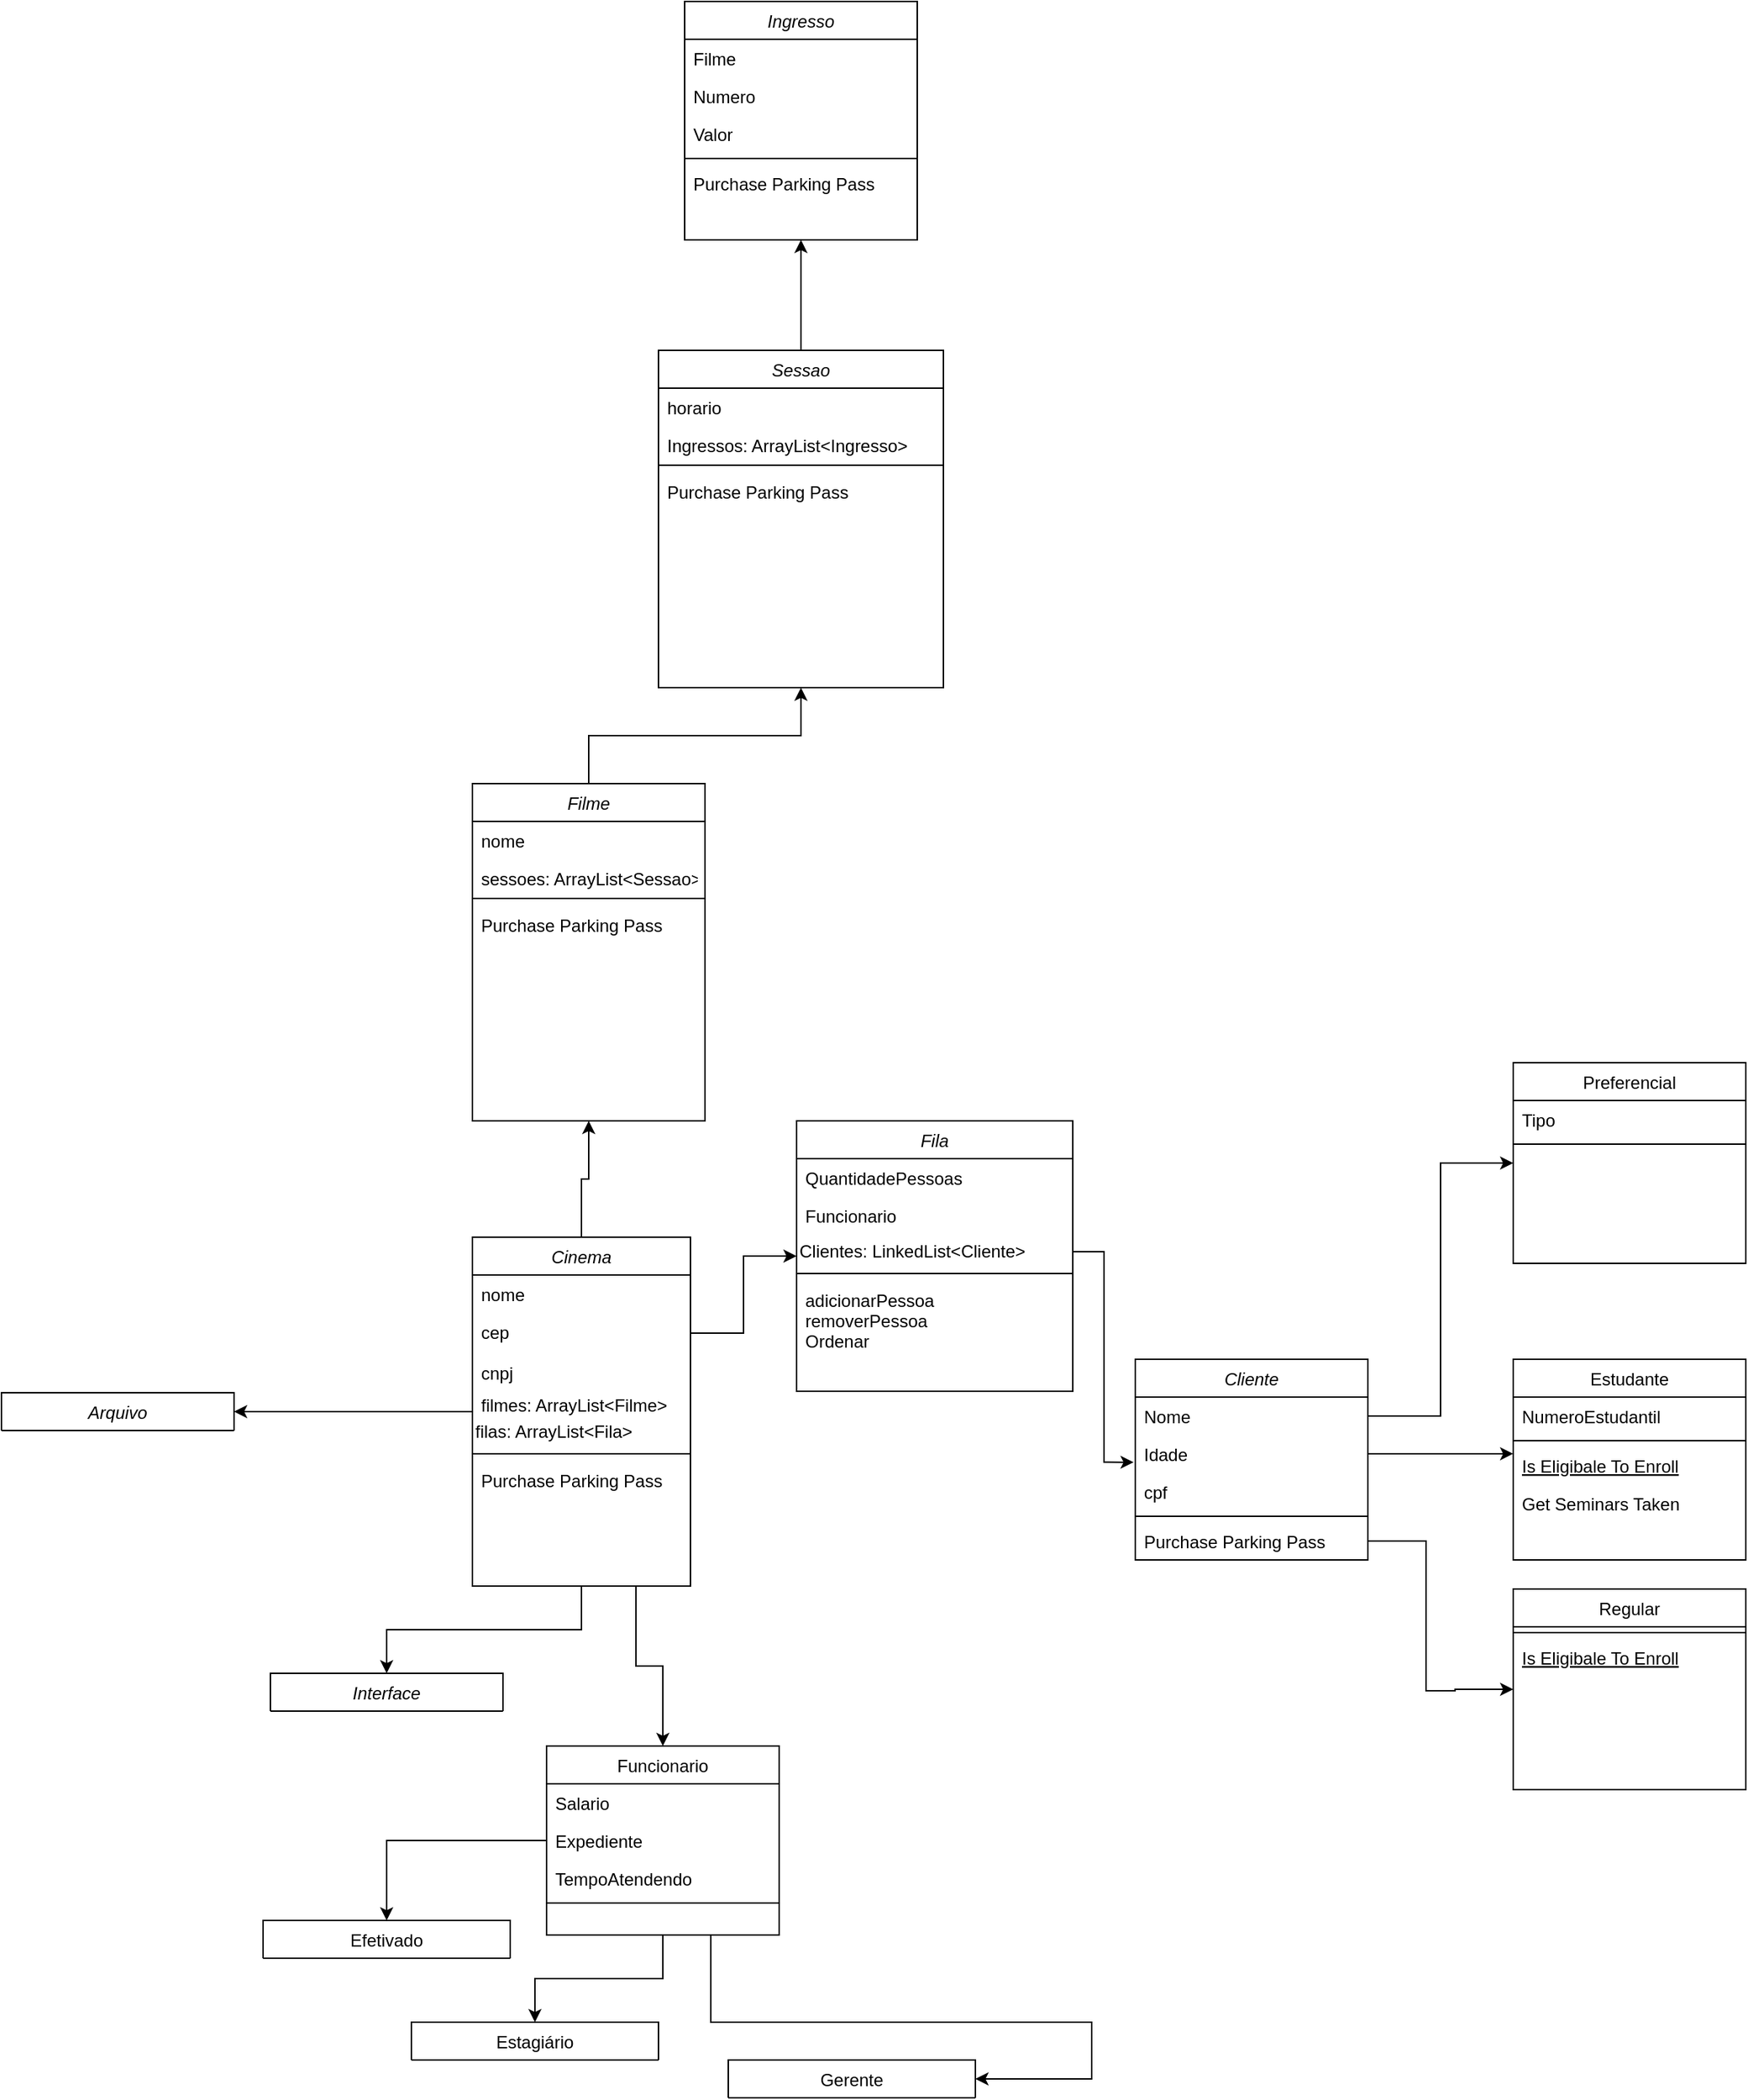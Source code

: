 <mxfile version="13.6.2" type="device"><diagram id="C5RBs43oDa-KdzZeNtuy" name="Page-1"><mxGraphModel dx="1952" dy="2953" grid="1" gridSize="10" guides="1" tooltips="1" connect="1" arrows="1" fold="1" page="1" pageScale="1" pageWidth="827" pageHeight="1169" math="0" shadow="0"><root><mxCell id="WIyWlLk6GJQsqaUBKTNV-0"/><mxCell id="WIyWlLk6GJQsqaUBKTNV-1" parent="WIyWlLk6GJQsqaUBKTNV-0"/><mxCell id="8qAy47D_U7EYgPTvXpOX-14" value="" style="edgeStyle=orthogonalEdgeStyle;rounded=0;orthogonalLoop=1;jettySize=auto;html=1;entryX=0.5;entryY=0;entryDx=0;entryDy=0;" parent="WIyWlLk6GJQsqaUBKTNV-1" source="zkfFHV4jXpPFQw0GAbJ--13" target="8qAy47D_U7EYgPTvXpOX-10" edge="1"><mxGeometry relative="1" as="geometry"><mxPoint x="290" y="164" as="targetPoint"/></mxGeometry></mxCell><mxCell id="8qAy47D_U7EYgPTvXpOX-19" value="" style="edgeStyle=orthogonalEdgeStyle;rounded=0;orthogonalLoop=1;jettySize=auto;html=1;" parent="WIyWlLk6GJQsqaUBKTNV-1" source="zkfFHV4jXpPFQw0GAbJ--13" target="8qAy47D_U7EYgPTvXpOX-15" edge="1"><mxGeometry relative="1" as="geometry"/></mxCell><mxCell id="8qAy47D_U7EYgPTvXpOX-46" value="" style="edgeStyle=orthogonalEdgeStyle;rounded=0;orthogonalLoop=1;jettySize=auto;html=1;" parent="WIyWlLk6GJQsqaUBKTNV-1" source="zkfFHV4jXpPFQw0GAbJ--13" target="8qAy47D_U7EYgPTvXpOX-42" edge="1"><mxGeometry relative="1" as="geometry"><Array as="points"><mxPoint x="418" y="90"/><mxPoint x="680" y="90"/></Array></mxGeometry></mxCell><mxCell id="8qAy47D_U7EYgPTvXpOX-72" value="" style="edgeStyle=orthogonalEdgeStyle;rounded=0;orthogonalLoop=1;jettySize=auto;html=1;" parent="WIyWlLk6GJQsqaUBKTNV-1" source="8qAy47D_U7EYgPTvXpOX-54" target="8qAy47D_U7EYgPTvXpOX-66" edge="1"><mxGeometry relative="1" as="geometry"/></mxCell><mxCell id="8qAy47D_U7EYgPTvXpOX-79" value="" style="edgeStyle=orthogonalEdgeStyle;rounded=0;orthogonalLoop=1;jettySize=auto;html=1;" parent="WIyWlLk6GJQsqaUBKTNV-1" source="8qAy47D_U7EYgPTvXpOX-54" target="8qAy47D_U7EYgPTvXpOX-73" edge="1"><mxGeometry relative="1" as="geometry"/></mxCell><mxCell id="0bNSkPwAPcZ9fT7OjKnV-18" value="" style="edgeStyle=orthogonalEdgeStyle;rounded=0;orthogonalLoop=1;jettySize=auto;html=1;" parent="WIyWlLk6GJQsqaUBKTNV-1" source="8qAy47D_U7EYgPTvXpOX-54" target="0bNSkPwAPcZ9fT7OjKnV-10" edge="1"><mxGeometry relative="1" as="geometry"/></mxCell><mxCell id="17VTfdIUhDgHGb9qxA4u-7" style="edgeStyle=orthogonalEdgeStyle;rounded=0;orthogonalLoop=1;jettySize=auto;html=1;exitX=0.75;exitY=1;exitDx=0;exitDy=0;" edge="1" parent="WIyWlLk6GJQsqaUBKTNV-1" source="8qAy47D_U7EYgPTvXpOX-54" target="zkfFHV4jXpPFQw0GAbJ--13"><mxGeometry relative="1" as="geometry"/></mxCell><mxCell id="8qAy47D_U7EYgPTvXpOX-54" value="Cinema" style="swimlane;fontStyle=2;align=center;verticalAlign=top;childLayout=stackLayout;horizontal=1;startSize=26;horizontalStack=0;resizeParent=1;resizeLast=0;collapsible=1;marginBottom=0;rounded=0;shadow=0;strokeWidth=1;" parent="WIyWlLk6GJQsqaUBKTNV-1" vertex="1"><mxGeometry x="254" y="-450" width="150" height="240" as="geometry"><mxRectangle x="254" y="-450" width="176" height="26" as="alternateBounds"/></mxGeometry></mxCell><mxCell id="8qAy47D_U7EYgPTvXpOX-55" value="nome" style="text;align=left;verticalAlign=top;spacingLeft=4;spacingRight=4;overflow=hidden;rotatable=0;points=[[0,0.5],[1,0.5]];portConstraint=eastwest;" parent="8qAy47D_U7EYgPTvXpOX-54" vertex="1"><mxGeometry y="26" width="150" height="26" as="geometry"/></mxCell><mxCell id="8qAy47D_U7EYgPTvXpOX-56" value="cep" style="text;align=left;verticalAlign=top;spacingLeft=4;spacingRight=4;overflow=hidden;rotatable=0;points=[[0,0.5],[1,0.5]];portConstraint=eastwest;rounded=0;shadow=0;html=0;" parent="8qAy47D_U7EYgPTvXpOX-54" vertex="1"><mxGeometry y="52" width="150" height="28" as="geometry"/></mxCell><mxCell id="8qAy47D_U7EYgPTvXpOX-57" value="cnpj" style="text;align=left;verticalAlign=top;spacingLeft=4;spacingRight=4;overflow=hidden;rotatable=0;points=[[0,0.5],[1,0.5]];portConstraint=eastwest;rounded=0;shadow=0;html=0;" parent="8qAy47D_U7EYgPTvXpOX-54" vertex="1"><mxGeometry y="80" width="150" height="22" as="geometry"/></mxCell><mxCell id="0bNSkPwAPcZ9fT7OjKnV-9" value="filmes: ArrayList&lt;Filme&gt;" style="text;align=left;verticalAlign=top;spacingLeft=4;spacingRight=4;overflow=hidden;rotatable=0;points=[[0,0.5],[1,0.5]];portConstraint=eastwest;rounded=0;shadow=0;html=0;" parent="8qAy47D_U7EYgPTvXpOX-54" vertex="1"><mxGeometry y="102" width="150" height="22" as="geometry"/></mxCell><mxCell id="17VTfdIUhDgHGb9qxA4u-11" value="&lt;br&gt;&lt;div align=&quot;left&quot;&gt;&lt;br&gt;&lt;/div&gt;&lt;div align=&quot;left&quot;&gt;filas: ArrayList&amp;lt;Fila&amp;gt;&lt;/div&gt;&lt;div align=&quot;left&quot;&gt;&lt;br&gt;&lt;br&gt;&lt;/div&gt;" style="text;html=1;strokeColor=none;fillColor=none;align=left;verticalAlign=middle;whiteSpace=wrap;rounded=0;" vertex="1" parent="8qAy47D_U7EYgPTvXpOX-54"><mxGeometry y="124" width="150" height="20" as="geometry"/></mxCell><mxCell id="8qAy47D_U7EYgPTvXpOX-58" value="" style="line;html=1;strokeWidth=1;align=left;verticalAlign=middle;spacingTop=-1;spacingLeft=3;spacingRight=3;rotatable=0;labelPosition=right;points=[];portConstraint=eastwest;" parent="8qAy47D_U7EYgPTvXpOX-54" vertex="1"><mxGeometry y="144" width="150" height="10" as="geometry"/></mxCell><mxCell id="8qAy47D_U7EYgPTvXpOX-59" value="Purchase Parking Pass" style="text;align=left;verticalAlign=top;spacingLeft=4;spacingRight=4;overflow=hidden;rotatable=0;points=[[0,0.5],[1,0.5]];portConstraint=eastwest;" parent="8qAy47D_U7EYgPTvXpOX-54" vertex="1"><mxGeometry y="154" width="150" height="26" as="geometry"/></mxCell><mxCell id="0bNSkPwAPcZ9fT7OjKnV-8" style="edgeStyle=orthogonalEdgeStyle;rounded=0;orthogonalLoop=1;jettySize=auto;html=1;exitX=0.5;exitY=0;exitDx=0;exitDy=0;entryX=0.5;entryY=1;entryDx=0;entryDy=0;" parent="WIyWlLk6GJQsqaUBKTNV-1" source="0bNSkPwAPcZ9fT7OjKnV-0" target="8qAy47D_U7EYgPTvXpOX-47" edge="1"><mxGeometry relative="1" as="geometry"/></mxCell><mxCell id="8qAy47D_U7EYgPTvXpOX-47" value="Ingresso" style="swimlane;fontStyle=2;align=center;verticalAlign=top;childLayout=stackLayout;horizontal=1;startSize=26;horizontalStack=0;resizeParent=1;resizeLast=0;collapsible=1;marginBottom=0;rounded=0;shadow=0;strokeWidth=1;" parent="WIyWlLk6GJQsqaUBKTNV-1" vertex="1"><mxGeometry x="400" y="-1300" width="160" height="164" as="geometry"><mxRectangle x="428" y="-108" width="160" height="26" as="alternateBounds"/></mxGeometry></mxCell><mxCell id="8qAy47D_U7EYgPTvXpOX-48" value="Filme" style="text;align=left;verticalAlign=top;spacingLeft=4;spacingRight=4;overflow=hidden;rotatable=0;points=[[0,0.5],[1,0.5]];portConstraint=eastwest;" parent="8qAy47D_U7EYgPTvXpOX-47" vertex="1"><mxGeometry y="26" width="160" height="26" as="geometry"/></mxCell><mxCell id="8qAy47D_U7EYgPTvXpOX-49" value="Numero" style="text;align=left;verticalAlign=top;spacingLeft=4;spacingRight=4;overflow=hidden;rotatable=0;points=[[0,0.5],[1,0.5]];portConstraint=eastwest;rounded=0;shadow=0;html=0;" parent="8qAy47D_U7EYgPTvXpOX-47" vertex="1"><mxGeometry y="52" width="160" height="26" as="geometry"/></mxCell><mxCell id="8qAy47D_U7EYgPTvXpOX-80" value="Valor" style="text;align=left;verticalAlign=top;spacingLeft=4;spacingRight=4;overflow=hidden;rotatable=0;points=[[0,0.5],[1,0.5]];portConstraint=eastwest;rounded=0;shadow=0;html=0;" parent="8qAy47D_U7EYgPTvXpOX-47" vertex="1"><mxGeometry y="78" width="160" height="26" as="geometry"/></mxCell><mxCell id="8qAy47D_U7EYgPTvXpOX-51" value="" style="line;html=1;strokeWidth=1;align=left;verticalAlign=middle;spacingTop=-1;spacingLeft=3;spacingRight=3;rotatable=0;labelPosition=right;points=[];portConstraint=eastwest;" parent="8qAy47D_U7EYgPTvXpOX-47" vertex="1"><mxGeometry y="104" width="160" height="8" as="geometry"/></mxCell><mxCell id="8qAy47D_U7EYgPTvXpOX-52" value="Purchase Parking Pass" style="text;align=left;verticalAlign=top;spacingLeft=4;spacingRight=4;overflow=hidden;rotatable=0;points=[[0,0.5],[1,0.5]];portConstraint=eastwest;" parent="8qAy47D_U7EYgPTvXpOX-47" vertex="1"><mxGeometry y="112" width="160" height="26" as="geometry"/></mxCell><mxCell id="0bNSkPwAPcZ9fT7OjKnV-0" value="Sessao" style="swimlane;fontStyle=2;align=center;verticalAlign=top;childLayout=stackLayout;horizontal=1;startSize=26;horizontalStack=0;resizeParent=1;resizeLast=0;collapsible=1;marginBottom=0;rounded=0;shadow=0;strokeWidth=1;" parent="WIyWlLk6GJQsqaUBKTNV-1" vertex="1"><mxGeometry x="382" y="-1060" width="196" height="232" as="geometry"><mxRectangle x="254" y="-450" width="176" height="26" as="alternateBounds"/></mxGeometry></mxCell><mxCell id="0bNSkPwAPcZ9fT7OjKnV-1" value="horario" style="text;align=left;verticalAlign=top;spacingLeft=4;spacingRight=4;overflow=hidden;rotatable=0;points=[[0,0.5],[1,0.5]];portConstraint=eastwest;" parent="0bNSkPwAPcZ9fT7OjKnV-0" vertex="1"><mxGeometry y="26" width="196" height="26" as="geometry"/></mxCell><mxCell id="0bNSkPwAPcZ9fT7OjKnV-4" value="Ingressos: ArrayList&lt;Ingresso&gt;" style="text;align=left;verticalAlign=top;spacingLeft=4;spacingRight=4;overflow=hidden;rotatable=0;points=[[0,0.5],[1,0.5]];portConstraint=eastwest;rounded=0;shadow=0;html=0;" parent="0bNSkPwAPcZ9fT7OjKnV-0" vertex="1"><mxGeometry y="52" width="196" height="22" as="geometry"/></mxCell><mxCell id="0bNSkPwAPcZ9fT7OjKnV-5" value="" style="line;html=1;strokeWidth=1;align=left;verticalAlign=middle;spacingTop=-1;spacingLeft=3;spacingRight=3;rotatable=0;labelPosition=right;points=[];portConstraint=eastwest;" parent="0bNSkPwAPcZ9fT7OjKnV-0" vertex="1"><mxGeometry y="74" width="196" height="10" as="geometry"/></mxCell><mxCell id="0bNSkPwAPcZ9fT7OjKnV-6" value="Purchase Parking Pass" style="text;align=left;verticalAlign=top;spacingLeft=4;spacingRight=4;overflow=hidden;rotatable=0;points=[[0,0.5],[1,0.5]];portConstraint=eastwest;" parent="0bNSkPwAPcZ9fT7OjKnV-0" vertex="1"><mxGeometry y="84" width="196" height="26" as="geometry"/></mxCell><mxCell id="0bNSkPwAPcZ9fT7OjKnV-19" style="edgeStyle=orthogonalEdgeStyle;rounded=0;orthogonalLoop=1;jettySize=auto;html=1;exitX=0.5;exitY=0;exitDx=0;exitDy=0;entryX=0.5;entryY=1;entryDx=0;entryDy=0;" parent="WIyWlLk6GJQsqaUBKTNV-1" source="0bNSkPwAPcZ9fT7OjKnV-10" target="0bNSkPwAPcZ9fT7OjKnV-0" edge="1"><mxGeometry relative="1" as="geometry"/></mxCell><mxCell id="0bNSkPwAPcZ9fT7OjKnV-10" value="Filme" style="swimlane;fontStyle=2;align=center;verticalAlign=top;childLayout=stackLayout;horizontal=1;startSize=26;horizontalStack=0;resizeParent=1;resizeLast=0;collapsible=1;marginBottom=0;rounded=0;shadow=0;strokeWidth=1;" parent="WIyWlLk6GJQsqaUBKTNV-1" vertex="1"><mxGeometry x="254" y="-762" width="160" height="232" as="geometry"><mxRectangle x="254" y="-450" width="176" height="26" as="alternateBounds"/></mxGeometry></mxCell><mxCell id="0bNSkPwAPcZ9fT7OjKnV-11" value="nome" style="text;align=left;verticalAlign=top;spacingLeft=4;spacingRight=4;overflow=hidden;rotatable=0;points=[[0,0.5],[1,0.5]];portConstraint=eastwest;" parent="0bNSkPwAPcZ9fT7OjKnV-10" vertex="1"><mxGeometry y="26" width="160" height="26" as="geometry"/></mxCell><mxCell id="0bNSkPwAPcZ9fT7OjKnV-14" value="sessoes: ArrayList&lt;Sessao&gt;" style="text;align=left;verticalAlign=top;spacingLeft=4;spacingRight=4;overflow=hidden;rotatable=0;points=[[0,0.5],[1,0.5]];portConstraint=eastwest;rounded=0;shadow=0;html=0;" parent="0bNSkPwAPcZ9fT7OjKnV-10" vertex="1"><mxGeometry y="52" width="160" height="22" as="geometry"/></mxCell><mxCell id="0bNSkPwAPcZ9fT7OjKnV-16" value="" style="line;html=1;strokeWidth=1;align=left;verticalAlign=middle;spacingTop=-1;spacingLeft=3;spacingRight=3;rotatable=0;labelPosition=right;points=[];portConstraint=eastwest;" parent="0bNSkPwAPcZ9fT7OjKnV-10" vertex="1"><mxGeometry y="74" width="160" height="10" as="geometry"/></mxCell><mxCell id="0bNSkPwAPcZ9fT7OjKnV-17" value="Purchase Parking Pass" style="text;align=left;verticalAlign=top;spacingLeft=4;spacingRight=4;overflow=hidden;rotatable=0;points=[[0,0.5],[1,0.5]];portConstraint=eastwest;" parent="0bNSkPwAPcZ9fT7OjKnV-10" vertex="1"><mxGeometry y="84" width="160" height="26" as="geometry"/></mxCell><mxCell id="17VTfdIUhDgHGb9qxA4u-0" value="Fila" style="swimlane;fontStyle=2;align=center;verticalAlign=top;childLayout=stackLayout;horizontal=1;startSize=26;horizontalStack=0;resizeParent=1;resizeLast=0;collapsible=1;marginBottom=0;rounded=0;shadow=0;strokeWidth=1;" vertex="1" parent="WIyWlLk6GJQsqaUBKTNV-1"><mxGeometry x="477" y="-530" width="190" height="186" as="geometry"><mxRectangle x="254" y="-450" width="176" height="26" as="alternateBounds"/></mxGeometry></mxCell><mxCell id="17VTfdIUhDgHGb9qxA4u-1" value="QuantidadePessoas" style="text;align=left;verticalAlign=top;spacingLeft=4;spacingRight=4;overflow=hidden;rotatable=0;points=[[0,0.5],[1,0.5]];portConstraint=eastwest;" vertex="1" parent="17VTfdIUhDgHGb9qxA4u-0"><mxGeometry y="26" width="190" height="26" as="geometry"/></mxCell><mxCell id="17VTfdIUhDgHGb9qxA4u-2" value="Funcionario" style="text;align=left;verticalAlign=top;spacingLeft=4;spacingRight=4;overflow=hidden;rotatable=0;points=[[0,0.5],[1,0.5]];portConstraint=eastwest;rounded=0;shadow=0;html=0;" vertex="1" parent="17VTfdIUhDgHGb9qxA4u-0"><mxGeometry y="52" width="190" height="28" as="geometry"/></mxCell><mxCell id="17VTfdIUhDgHGb9qxA4u-8" value="Clientes: LinkedList&amp;lt;Cliente&amp;gt;" style="text;html=1;strokeColor=none;fillColor=none;align=left;verticalAlign=middle;whiteSpace=wrap;rounded=0;" vertex="1" parent="17VTfdIUhDgHGb9qxA4u-0"><mxGeometry y="80" width="190" height="20" as="geometry"/></mxCell><mxCell id="17VTfdIUhDgHGb9qxA4u-3" value="" style="line;html=1;strokeWidth=1;align=left;verticalAlign=middle;spacingTop=-1;spacingLeft=3;spacingRight=3;rotatable=0;labelPosition=right;points=[];portConstraint=eastwest;" vertex="1" parent="17VTfdIUhDgHGb9qxA4u-0"><mxGeometry y="100" width="190" height="10" as="geometry"/></mxCell><mxCell id="17VTfdIUhDgHGb9qxA4u-4" value="adicionarPessoa&#xA;removerPessoa&#xA;Ordenar &#xA;" style="text;align=left;verticalAlign=top;spacingLeft=4;spacingRight=4;overflow=hidden;rotatable=0;points=[[0,0.5],[1,0.5]];portConstraint=eastwest;" vertex="1" parent="17VTfdIUhDgHGb9qxA4u-0"><mxGeometry y="110" width="190" height="76" as="geometry"/></mxCell><mxCell id="17VTfdIUhDgHGb9qxA4u-6" style="edgeStyle=orthogonalEdgeStyle;rounded=0;orthogonalLoop=1;jettySize=auto;html=1;exitX=1;exitY=0.5;exitDx=0;exitDy=0;entryX=0;entryY=0.5;entryDx=0;entryDy=0;" edge="1" parent="WIyWlLk6GJQsqaUBKTNV-1" source="8qAy47D_U7EYgPTvXpOX-56" target="17VTfdIUhDgHGb9qxA4u-0"><mxGeometry relative="1" as="geometry"/></mxCell><mxCell id="zkfFHV4jXpPFQw0GAbJ--13" value="Funcionario" style="swimlane;fontStyle=0;align=center;verticalAlign=top;childLayout=stackLayout;horizontal=1;startSize=26;horizontalStack=0;resizeParent=1;resizeLast=0;collapsible=1;marginBottom=0;rounded=0;shadow=0;strokeWidth=1;" parent="WIyWlLk6GJQsqaUBKTNV-1" vertex="1"><mxGeometry x="305" y="-100" width="160" height="130" as="geometry"><mxRectangle x="390" y="10" width="170" height="26" as="alternateBounds"/></mxGeometry></mxCell><mxCell id="zkfFHV4jXpPFQw0GAbJ--14" value="Salario" style="text;align=left;verticalAlign=top;spacingLeft=4;spacingRight=4;overflow=hidden;rotatable=0;points=[[0,0.5],[1,0.5]];portConstraint=eastwest;" parent="zkfFHV4jXpPFQw0GAbJ--13" vertex="1"><mxGeometry y="26" width="160" height="26" as="geometry"/></mxCell><mxCell id="8qAy47D_U7EYgPTvXpOX-85" value="Expediente" style="text;align=left;verticalAlign=top;spacingLeft=4;spacingRight=4;overflow=hidden;rotatable=0;points=[[0,0.5],[1,0.5]];portConstraint=eastwest;" parent="zkfFHV4jXpPFQw0GAbJ--13" vertex="1"><mxGeometry y="52" width="160" height="26" as="geometry"/></mxCell><mxCell id="8qAy47D_U7EYgPTvXpOX-86" value="TempoAtendendo" style="text;align=left;verticalAlign=top;spacingLeft=4;spacingRight=4;overflow=hidden;rotatable=0;points=[[0,0.5],[1,0.5]];portConstraint=eastwest;" parent="zkfFHV4jXpPFQw0GAbJ--13" vertex="1"><mxGeometry y="78" width="160" height="26" as="geometry"/></mxCell><mxCell id="zkfFHV4jXpPFQw0GAbJ--15" value="" style="line;html=1;strokeWidth=1;align=left;verticalAlign=middle;spacingTop=-1;spacingLeft=3;spacingRight=3;rotatable=0;labelPosition=right;points=[];portConstraint=eastwest;" parent="zkfFHV4jXpPFQw0GAbJ--13" vertex="1"><mxGeometry y="104" width="160" height="8" as="geometry"/></mxCell><mxCell id="17VTfdIUhDgHGb9qxA4u-20" style="edgeStyle=orthogonalEdgeStyle;rounded=0;orthogonalLoop=1;jettySize=auto;html=1;exitX=1;exitY=0.5;exitDx=0;exitDy=0;entryX=0;entryY=0.192;entryDx=0;entryDy=0;entryPerimeter=0;" edge="1" parent="WIyWlLk6GJQsqaUBKTNV-1" source="zkfFHV4jXpPFQw0GAbJ--3" target="8qAy47D_U7EYgPTvXpOX-31"><mxGeometry relative="1" as="geometry"/></mxCell><mxCell id="17VTfdIUhDgHGb9qxA4u-21" style="edgeStyle=orthogonalEdgeStyle;rounded=0;orthogonalLoop=1;jettySize=auto;html=1;exitX=1;exitY=0.5;exitDx=0;exitDy=0;entryX=0;entryY=0.5;entryDx=0;entryDy=0;" edge="1" parent="WIyWlLk6GJQsqaUBKTNV-1" source="zkfFHV4jXpPFQw0GAbJ--1" target="8qAy47D_U7EYgPTvXpOX-20"><mxGeometry relative="1" as="geometry"/></mxCell><mxCell id="17VTfdIUhDgHGb9qxA4u-22" style="edgeStyle=orthogonalEdgeStyle;rounded=0;orthogonalLoop=1;jettySize=auto;html=1;exitX=1;exitY=0.5;exitDx=0;exitDy=0;entryX=0;entryY=0.5;entryDx=0;entryDy=0;" edge="1" parent="WIyWlLk6GJQsqaUBKTNV-1" source="zkfFHV4jXpPFQw0GAbJ--5" target="17VTfdIUhDgHGb9qxA4u-14"><mxGeometry relative="1" as="geometry"><mxPoint x="930" y="-148" as="targetPoint"/><Array as="points"><mxPoint x="910" y="-241"/><mxPoint x="910" y="-138"/><mxPoint x="930" y="-138"/></Array></mxGeometry></mxCell><mxCell id="17VTfdIUhDgHGb9qxA4u-23" style="edgeStyle=orthogonalEdgeStyle;rounded=0;orthogonalLoop=1;jettySize=auto;html=1;exitX=1;exitY=0.5;exitDx=0;exitDy=0;entryX=-0.007;entryY=0.724;entryDx=0;entryDy=0;entryPerimeter=0;" edge="1" parent="WIyWlLk6GJQsqaUBKTNV-1" source="17VTfdIUhDgHGb9qxA4u-8" target="zkfFHV4jXpPFQw0GAbJ--3"><mxGeometry relative="1" as="geometry"/></mxCell><mxCell id="8qAy47D_U7EYgPTvXpOX-10" value="Efetivado" style="swimlane;fontStyle=0;align=center;verticalAlign=top;childLayout=stackLayout;horizontal=1;startSize=26;horizontalStack=0;resizeParent=1;resizeLast=0;collapsible=1;marginBottom=0;rounded=0;shadow=0;strokeWidth=1;" parent="WIyWlLk6GJQsqaUBKTNV-1" vertex="1" collapsed="1"><mxGeometry x="110" y="20" width="170" height="26" as="geometry"><mxRectangle x="290" y="274" width="160" height="86" as="alternateBounds"/></mxGeometry></mxCell><mxCell id="8qAy47D_U7EYgPTvXpOX-13" value="" style="line;html=1;strokeWidth=1;align=left;verticalAlign=middle;spacingTop=-1;spacingLeft=3;spacingRight=3;rotatable=0;labelPosition=right;points=[];portConstraint=eastwest;" parent="8qAy47D_U7EYgPTvXpOX-10" vertex="1"><mxGeometry y="26" width="170" height="8" as="geometry"/></mxCell><mxCell id="8qAy47D_U7EYgPTvXpOX-15" value="Estagiário" style="swimlane;fontStyle=0;align=center;verticalAlign=top;childLayout=stackLayout;horizontal=1;startSize=26;horizontalStack=0;resizeParent=1;resizeLast=0;collapsible=1;marginBottom=0;rounded=0;shadow=0;strokeWidth=1;" parent="WIyWlLk6GJQsqaUBKTNV-1" vertex="1" collapsed="1"><mxGeometry x="212" y="90" width="170" height="26" as="geometry"><mxRectangle x="490" y="274" width="160" height="86" as="alternateBounds"/></mxGeometry></mxCell><mxCell id="8qAy47D_U7EYgPTvXpOX-18" value="" style="line;html=1;strokeWidth=1;align=left;verticalAlign=middle;spacingTop=-1;spacingLeft=3;spacingRight=3;rotatable=0;labelPosition=right;points=[];portConstraint=eastwest;" parent="8qAy47D_U7EYgPTvXpOX-15" vertex="1"><mxGeometry y="26" width="170" height="8" as="geometry"/></mxCell><mxCell id="8qAy47D_U7EYgPTvXpOX-42" value="Gerente" style="swimlane;fontStyle=0;align=center;verticalAlign=top;childLayout=stackLayout;horizontal=1;startSize=26;horizontalStack=0;resizeParent=1;resizeLast=0;collapsible=1;marginBottom=0;rounded=0;shadow=0;strokeWidth=1;" parent="WIyWlLk6GJQsqaUBKTNV-1" vertex="1" collapsed="1"><mxGeometry x="430" y="116" width="170" height="26" as="geometry"><mxRectangle x="340" y="360" width="160" height="86" as="alternateBounds"/></mxGeometry></mxCell><mxCell id="8qAy47D_U7EYgPTvXpOX-43" value="Salary" style="text;align=left;verticalAlign=top;spacingLeft=4;spacingRight=4;overflow=hidden;rotatable=0;points=[[0,0.5],[1,0.5]];portConstraint=eastwest;" parent="8qAy47D_U7EYgPTvXpOX-42" vertex="1"><mxGeometry y="26" width="170" height="26" as="geometry"/></mxCell><mxCell id="8qAy47D_U7EYgPTvXpOX-44" value="Salary" style="text;align=left;verticalAlign=top;spacingLeft=4;spacingRight=4;overflow=hidden;rotatable=0;points=[[0,0.5],[1,0.5]];portConstraint=eastwest;" parent="8qAy47D_U7EYgPTvXpOX-42" vertex="1"><mxGeometry y="52" width="170" height="26" as="geometry"/></mxCell><mxCell id="8qAy47D_U7EYgPTvXpOX-45" value="" style="line;html=1;strokeWidth=1;align=left;verticalAlign=middle;spacingTop=-1;spacingLeft=3;spacingRight=3;rotatable=0;labelPosition=right;points=[];portConstraint=eastwest;" parent="8qAy47D_U7EYgPTvXpOX-42" vertex="1"><mxGeometry y="78" width="170" height="8" as="geometry"/></mxCell><mxCell id="8qAy47D_U7EYgPTvXpOX-66" value="Arquivo" style="swimlane;fontStyle=2;align=center;verticalAlign=top;childLayout=stackLayout;horizontal=1;startSize=26;horizontalStack=0;resizeParent=1;resizeLast=0;collapsible=1;marginBottom=0;rounded=0;shadow=0;strokeWidth=1;" parent="WIyWlLk6GJQsqaUBKTNV-1" vertex="1" collapsed="1"><mxGeometry x="-70" y="-343" width="160" height="26" as="geometry"><mxRectangle x="220" y="120" width="160" height="138" as="alternateBounds"/></mxGeometry></mxCell><mxCell id="8qAy47D_U7EYgPTvXpOX-67" value="Name" style="text;align=left;verticalAlign=top;spacingLeft=4;spacingRight=4;overflow=hidden;rotatable=0;points=[[0,0.5],[1,0.5]];portConstraint=eastwest;" parent="8qAy47D_U7EYgPTvXpOX-66" vertex="1"><mxGeometry y="26" width="160" height="26" as="geometry"/></mxCell><mxCell id="8qAy47D_U7EYgPTvXpOX-68" value="Phone Number" style="text;align=left;verticalAlign=top;spacingLeft=4;spacingRight=4;overflow=hidden;rotatable=0;points=[[0,0.5],[1,0.5]];portConstraint=eastwest;rounded=0;shadow=0;html=0;" parent="8qAy47D_U7EYgPTvXpOX-66" vertex="1"><mxGeometry y="52" width="160" height="26" as="geometry"/></mxCell><mxCell id="8qAy47D_U7EYgPTvXpOX-69" value="Email Address" style="text;align=left;verticalAlign=top;spacingLeft=4;spacingRight=4;overflow=hidden;rotatable=0;points=[[0,0.5],[1,0.5]];portConstraint=eastwest;rounded=0;shadow=0;html=0;" parent="8qAy47D_U7EYgPTvXpOX-66" vertex="1"><mxGeometry y="78" width="160" height="26" as="geometry"/></mxCell><mxCell id="8qAy47D_U7EYgPTvXpOX-70" value="" style="line;html=1;strokeWidth=1;align=left;verticalAlign=middle;spacingTop=-1;spacingLeft=3;spacingRight=3;rotatable=0;labelPosition=right;points=[];portConstraint=eastwest;" parent="8qAy47D_U7EYgPTvXpOX-66" vertex="1"><mxGeometry y="104" width="160" height="8" as="geometry"/></mxCell><mxCell id="8qAy47D_U7EYgPTvXpOX-71" value="Purchase Parking Pass" style="text;align=left;verticalAlign=top;spacingLeft=4;spacingRight=4;overflow=hidden;rotatable=0;points=[[0,0.5],[1,0.5]];portConstraint=eastwest;" parent="8qAy47D_U7EYgPTvXpOX-66" vertex="1"><mxGeometry y="112" width="160" height="26" as="geometry"/></mxCell><mxCell id="8qAy47D_U7EYgPTvXpOX-73" value="Interface" style="swimlane;fontStyle=2;align=center;verticalAlign=top;childLayout=stackLayout;horizontal=1;startSize=26;horizontalStack=0;resizeParent=1;resizeLast=0;collapsible=1;marginBottom=0;rounded=0;shadow=0;strokeWidth=1;" parent="WIyWlLk6GJQsqaUBKTNV-1" vertex="1" collapsed="1"><mxGeometry x="115" y="-150" width="160" height="26" as="geometry"><mxRectangle x="220" y="120" width="160" height="138" as="alternateBounds"/></mxGeometry></mxCell><mxCell id="8qAy47D_U7EYgPTvXpOX-74" value="Name" style="text;align=left;verticalAlign=top;spacingLeft=4;spacingRight=4;overflow=hidden;rotatable=0;points=[[0,0.5],[1,0.5]];portConstraint=eastwest;" parent="8qAy47D_U7EYgPTvXpOX-73" vertex="1"><mxGeometry y="26" width="160" height="26" as="geometry"/></mxCell><mxCell id="8qAy47D_U7EYgPTvXpOX-75" value="Phone Number" style="text;align=left;verticalAlign=top;spacingLeft=4;spacingRight=4;overflow=hidden;rotatable=0;points=[[0,0.5],[1,0.5]];portConstraint=eastwest;rounded=0;shadow=0;html=0;" parent="8qAy47D_U7EYgPTvXpOX-73" vertex="1"><mxGeometry y="52" width="160" height="26" as="geometry"/></mxCell><mxCell id="8qAy47D_U7EYgPTvXpOX-76" value="Email Address" style="text;align=left;verticalAlign=top;spacingLeft=4;spacingRight=4;overflow=hidden;rotatable=0;points=[[0,0.5],[1,0.5]];portConstraint=eastwest;rounded=0;shadow=0;html=0;" parent="8qAy47D_U7EYgPTvXpOX-73" vertex="1"><mxGeometry y="78" width="160" height="26" as="geometry"/></mxCell><mxCell id="8qAy47D_U7EYgPTvXpOX-77" value="" style="line;html=1;strokeWidth=1;align=left;verticalAlign=middle;spacingTop=-1;spacingLeft=3;spacingRight=3;rotatable=0;labelPosition=right;points=[];portConstraint=eastwest;" parent="8qAy47D_U7EYgPTvXpOX-73" vertex="1"><mxGeometry y="104" width="160" height="8" as="geometry"/></mxCell><mxCell id="8qAy47D_U7EYgPTvXpOX-78" value="Purchase Parking Pass" style="text;align=left;verticalAlign=top;spacingLeft=4;spacingRight=4;overflow=hidden;rotatable=0;points=[[0,0.5],[1,0.5]];portConstraint=eastwest;" parent="8qAy47D_U7EYgPTvXpOX-73" vertex="1"><mxGeometry y="112" width="160" height="26" as="geometry"/></mxCell><mxCell id="8qAy47D_U7EYgPTvXpOX-20" value="Preferencial" style="swimlane;fontStyle=0;align=center;verticalAlign=top;childLayout=stackLayout;horizontal=1;startSize=26;horizontalStack=0;resizeParent=1;resizeLast=0;collapsible=1;marginBottom=0;rounded=0;shadow=0;strokeWidth=1;" parent="WIyWlLk6GJQsqaUBKTNV-1" vertex="1"><mxGeometry x="970" y="-570" width="160" height="138" as="geometry"><mxRectangle x="-40" y="160" width="160" height="26" as="alternateBounds"/></mxGeometry></mxCell><mxCell id="8qAy47D_U7EYgPTvXpOX-21" value="Tipo" style="text;align=left;verticalAlign=top;spacingLeft=4;spacingRight=4;overflow=hidden;rotatable=0;points=[[0,0.5],[1,0.5]];portConstraint=eastwest;" parent="8qAy47D_U7EYgPTvXpOX-20" vertex="1"><mxGeometry y="26" width="160" height="26" as="geometry"/></mxCell><mxCell id="8qAy47D_U7EYgPTvXpOX-23" value="" style="line;html=1;strokeWidth=1;align=left;verticalAlign=middle;spacingTop=-1;spacingLeft=3;spacingRight=3;rotatable=0;labelPosition=right;points=[];portConstraint=eastwest;" parent="8qAy47D_U7EYgPTvXpOX-20" vertex="1"><mxGeometry y="52" width="160" height="8" as="geometry"/></mxCell><mxCell id="8qAy47D_U7EYgPTvXpOX-27" value="Estudante" style="swimlane;fontStyle=0;align=center;verticalAlign=top;childLayout=stackLayout;horizontal=1;startSize=26;horizontalStack=0;resizeParent=1;resizeLast=0;collapsible=1;marginBottom=0;rounded=0;shadow=0;strokeWidth=1;" parent="WIyWlLk6GJQsqaUBKTNV-1" vertex="1"><mxGeometry x="970" y="-366" width="160" height="138" as="geometry"><mxRectangle x="220" y="160" width="160" height="26" as="alternateBounds"/></mxGeometry></mxCell><mxCell id="8qAy47D_U7EYgPTvXpOX-28" value="NumeroEstudantil" style="text;align=left;verticalAlign=top;spacingLeft=4;spacingRight=4;overflow=hidden;rotatable=0;points=[[0,0.5],[1,0.5]];portConstraint=eastwest;" parent="8qAy47D_U7EYgPTvXpOX-27" vertex="1"><mxGeometry y="26" width="160" height="26" as="geometry"/></mxCell><mxCell id="8qAy47D_U7EYgPTvXpOX-30" value="" style="line;html=1;strokeWidth=1;align=left;verticalAlign=middle;spacingTop=-1;spacingLeft=3;spacingRight=3;rotatable=0;labelPosition=right;points=[];portConstraint=eastwest;" parent="8qAy47D_U7EYgPTvXpOX-27" vertex="1"><mxGeometry y="52" width="160" height="8" as="geometry"/></mxCell><mxCell id="8qAy47D_U7EYgPTvXpOX-31" value="Is Eligibale To Enroll" style="text;align=left;verticalAlign=top;spacingLeft=4;spacingRight=4;overflow=hidden;rotatable=0;points=[[0,0.5],[1,0.5]];portConstraint=eastwest;fontStyle=4" parent="8qAy47D_U7EYgPTvXpOX-27" vertex="1"><mxGeometry y="60" width="160" height="26" as="geometry"/></mxCell><mxCell id="8qAy47D_U7EYgPTvXpOX-32" value="Get Seminars Taken" style="text;align=left;verticalAlign=top;spacingLeft=4;spacingRight=4;overflow=hidden;rotatable=0;points=[[0,0.5],[1,0.5]];portConstraint=eastwest;" parent="8qAy47D_U7EYgPTvXpOX-27" vertex="1"><mxGeometry y="86" width="160" height="26" as="geometry"/></mxCell><mxCell id="17VTfdIUhDgHGb9qxA4u-14" value="Regular" style="swimlane;fontStyle=0;align=center;verticalAlign=top;childLayout=stackLayout;horizontal=1;startSize=26;horizontalStack=0;resizeParent=1;resizeLast=0;collapsible=1;marginBottom=0;rounded=0;shadow=0;strokeWidth=1;" vertex="1" parent="WIyWlLk6GJQsqaUBKTNV-1"><mxGeometry x="970" y="-208" width="160" height="138" as="geometry"><mxRectangle x="220" y="160" width="160" height="26" as="alternateBounds"/></mxGeometry></mxCell><mxCell id="17VTfdIUhDgHGb9qxA4u-16" value="" style="line;html=1;strokeWidth=1;align=left;verticalAlign=middle;spacingTop=-1;spacingLeft=3;spacingRight=3;rotatable=0;labelPosition=right;points=[];portConstraint=eastwest;" vertex="1" parent="17VTfdIUhDgHGb9qxA4u-14"><mxGeometry y="26" width="160" height="8" as="geometry"/></mxCell><mxCell id="17VTfdIUhDgHGb9qxA4u-17" value="Is Eligibale To Enroll" style="text;align=left;verticalAlign=top;spacingLeft=4;spacingRight=4;overflow=hidden;rotatable=0;points=[[0,0.5],[1,0.5]];portConstraint=eastwest;fontStyle=4" vertex="1" parent="17VTfdIUhDgHGb9qxA4u-14"><mxGeometry y="34" width="160" height="26" as="geometry"/></mxCell><mxCell id="zkfFHV4jXpPFQw0GAbJ--0" value="Cliente" style="swimlane;fontStyle=2;align=center;verticalAlign=top;childLayout=stackLayout;horizontal=1;startSize=26;horizontalStack=0;resizeParent=1;resizeLast=0;collapsible=1;marginBottom=0;rounded=0;shadow=0;strokeWidth=1;" parent="WIyWlLk6GJQsqaUBKTNV-1" vertex="1"><mxGeometry x="710" y="-366" width="160" height="138" as="geometry"><mxRectangle x="160" y="-82" width="160" height="26" as="alternateBounds"/></mxGeometry></mxCell><mxCell id="zkfFHV4jXpPFQw0GAbJ--1" value="Nome" style="text;align=left;verticalAlign=top;spacingLeft=4;spacingRight=4;overflow=hidden;rotatable=0;points=[[0,0.5],[1,0.5]];portConstraint=eastwest;" parent="zkfFHV4jXpPFQw0GAbJ--0" vertex="1"><mxGeometry y="26" width="160" height="26" as="geometry"/></mxCell><mxCell id="zkfFHV4jXpPFQw0GAbJ--3" value="Idade" style="text;align=left;verticalAlign=top;spacingLeft=4;spacingRight=4;overflow=hidden;rotatable=0;points=[[0,0.5],[1,0.5]];portConstraint=eastwest;rounded=0;shadow=0;html=0;" parent="zkfFHV4jXpPFQw0GAbJ--0" vertex="1"><mxGeometry y="52" width="160" height="26" as="geometry"/></mxCell><mxCell id="8qAy47D_U7EYgPTvXpOX-83" value="cpf" style="text;align=left;verticalAlign=top;spacingLeft=4;spacingRight=4;overflow=hidden;rotatable=0;points=[[0,0.5],[1,0.5]];portConstraint=eastwest;rounded=0;shadow=0;html=0;" parent="zkfFHV4jXpPFQw0GAbJ--0" vertex="1"><mxGeometry y="78" width="160" height="26" as="geometry"/></mxCell><mxCell id="zkfFHV4jXpPFQw0GAbJ--4" value="" style="line;html=1;strokeWidth=1;align=left;verticalAlign=middle;spacingTop=-1;spacingLeft=3;spacingRight=3;rotatable=0;labelPosition=right;points=[];portConstraint=eastwest;" parent="zkfFHV4jXpPFQw0GAbJ--0" vertex="1"><mxGeometry y="104" width="160" height="8" as="geometry"/></mxCell><mxCell id="zkfFHV4jXpPFQw0GAbJ--5" value="Purchase Parking Pass" style="text;align=left;verticalAlign=top;spacingLeft=4;spacingRight=4;overflow=hidden;rotatable=0;points=[[0,0.5],[1,0.5]];portConstraint=eastwest;" parent="zkfFHV4jXpPFQw0GAbJ--0" vertex="1"><mxGeometry y="112" width="160" height="26" as="geometry"/></mxCell></root></mxGraphModel></diagram></mxfile>
